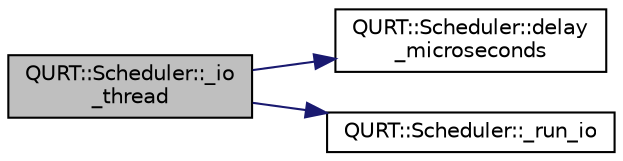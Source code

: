 digraph "QURT::Scheduler::_io_thread"
{
 // INTERACTIVE_SVG=YES
  edge [fontname="Helvetica",fontsize="10",labelfontname="Helvetica",labelfontsize="10"];
  node [fontname="Helvetica",fontsize="10",shape=record];
  rankdir="LR";
  Node1 [label="QURT::Scheduler::_io\l_thread",height=0.2,width=0.4,color="black", fillcolor="grey75", style="filled", fontcolor="black"];
  Node1 -> Node2 [color="midnightblue",fontsize="10",style="solid",fontname="Helvetica"];
  Node2 [label="QURT::Scheduler::delay\l_microseconds",height=0.2,width=0.4,color="black", fillcolor="white", style="filled",URL="$classQURT_1_1Scheduler.html#a4cffd5bcba0175bf49c7aa75ff3bf09a"];
  Node1 -> Node3 [color="midnightblue",fontsize="10",style="solid",fontname="Helvetica"];
  Node3 [label="QURT::Scheduler::_run_io",height=0.2,width=0.4,color="black", fillcolor="white", style="filled",URL="$classQURT_1_1Scheduler.html#a524ba3c71858c062519762122f50d826"];
}
